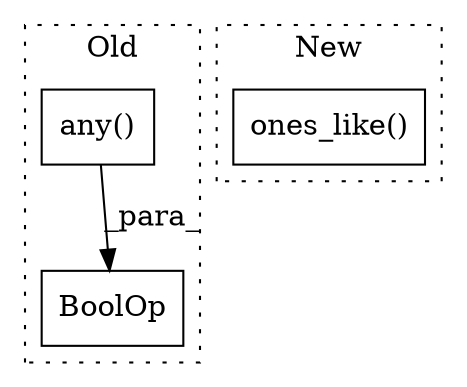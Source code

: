 digraph G {
subgraph cluster0 {
1 [label="any()" a="75" s="4033,4051" l="8,1" shape="box"];
3 [label="BoolOp" a="72" s="4009" l="43" shape="box"];
label = "Old";
style="dotted";
}
subgraph cluster1 {
2 [label="ones_like()" a="75" s="4618,4649" l="14,1" shape="box"];
label = "New";
style="dotted";
}
1 -> 3 [label="_para_"];
}